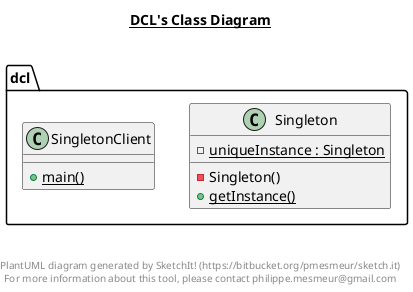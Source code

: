 @startuml

title __DCL's Class Diagram__\n

  package dcl {
    class Singleton {
        {static} - uniqueInstance : Singleton
        - Singleton()
        {static} + getInstance()
    }
  }
  

  package dcl {
    class SingletonClient {
        {static} + main()
    }
  }
  



right footer


PlantUML diagram generated by SketchIt! (https://bitbucket.org/pmesmeur/sketch.it)
For more information about this tool, please contact philippe.mesmeur@gmail.com
endfooter

@enduml
